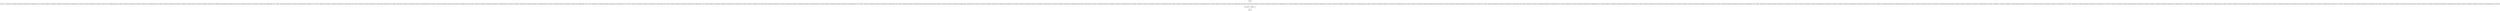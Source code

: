 digraph getNonNullEnvImpl {
node [shape=record];
entry [label="entry - []"];
exit [label="exit - []"];
970137145 [label="970137145 - []"];
372019715 [label="372019715 - []"];
2087736774 [label="2087736774 - [(!CACHE_MODE && !DUPLICATES && SEQUENTIAL && MAX_MEMORY && !ENV_SHARED_CACHE && !ENV_IS_LOCKING), (!DUPLICATES && !MAX_MEMORY && !SEQUENTIAL && ENV_SHARED_CACHE && CACHE_MODE && !ENV_IS_LOCKING), (!DUPLICATES && !MAX_MEMORY && !SEQUENTIAL && CACHE_MODE && !ENV_SHARED_CACHE && ENV_IS_LOCKING), (!CACHE_MODE && !DUPLICATES && !MAX_MEMORY && !SEQUENTIAL && !ENV_SHARED_CACHE && !ENV_IS_LOCKING), (!CACHE_MODE && DUPLICATES && !MAX_MEMORY && !SEQUENTIAL && ENV_SHARED_CACHE && !ENV_IS_LOCKING), (!DUPLICATES && SEQUENTIAL && ENV_SHARED_CACHE && MAX_MEMORY && CACHE_MODE && ENV_IS_LOCKING), (!CACHE_MODE && !DUPLICATES && !MAX_MEMORY && !SEQUENTIAL && ENV_SHARED_CACHE && !ENV_IS_LOCKING), (!CACHE_MODE && DUPLICATES && !SEQUENTIAL && ENV_SHARED_CACHE && MAX_MEMORY && !ENV_IS_LOCKING), (!CACHE_MODE && !DUPLICATES && !MAX_MEMORY && SEQUENTIAL && ENV_SHARED_CACHE && ENV_IS_LOCKING), (DUPLICATES && !MAX_MEMORY && SEQUENTIAL && ENV_SHARED_CACHE && CACHE_MODE && !ENV_IS_LOCKING), (!CACHE_MODE && !DUPLICATES && !MAX_MEMORY && SEQUENTIAL && ENV_SHARED_CACHE && !ENV_IS_LOCKING), (!CACHE_MODE && DUPLICATES && SEQUENTIAL && MAX_MEMORY && !ENV_SHARED_CACHE && ENV_IS_LOCKING), (!CACHE_MODE && DUPLICATES && !SEQUENTIAL && MAX_MEMORY && !ENV_SHARED_CACHE && !ENV_IS_LOCKING), (!DUPLICATES && !SEQUENTIAL && MAX_MEMORY && CACHE_MODE && !ENV_SHARED_CACHE && !ENV_IS_LOCKING), (!CACHE_MODE && DUPLICATES && !MAX_MEMORY && SEQUENTIAL && ENV_SHARED_CACHE && !ENV_IS_LOCKING), (DUPLICATES && !MAX_MEMORY && SEQUENTIAL && CACHE_MODE && !ENV_SHARED_CACHE && !ENV_IS_LOCKING), (!DUPLICATES && !SEQUENTIAL && MAX_MEMORY && CACHE_MODE && !ENV_SHARED_CACHE && ENV_IS_LOCKING), (DUPLICATES && SEQUENTIAL && MAX_MEMORY && CACHE_MODE && !ENV_SHARED_CACHE && !ENV_IS_LOCKING), (DUPLICATES && !MAX_MEMORY && !SEQUENTIAL && ENV_SHARED_CACHE && CACHE_MODE && ENV_IS_LOCKING), (DUPLICATES && !SEQUENTIAL && ENV_SHARED_CACHE && MAX_MEMORY && CACHE_MODE && ENV_IS_LOCKING), (!CACHE_MODE && DUPLICATES && !MAX_MEMORY && SEQUENTIAL && ENV_SHARED_CACHE && ENV_IS_LOCKING), (DUPLICATES && !SEQUENTIAL && MAX_MEMORY && CACHE_MODE && !ENV_SHARED_CACHE && !ENV_IS_LOCKING), (!DUPLICATES && SEQUENTIAL && MAX_MEMORY && CACHE_MODE && !ENV_SHARED_CACHE && !ENV_IS_LOCKING), (DUPLICATES && SEQUENTIAL && ENV_SHARED_CACHE && MAX_MEMORY && CACHE_MODE && !ENV_IS_LOCKING), (!CACHE_MODE && DUPLICATES && SEQUENTIAL && ENV_SHARED_CACHE && MAX_MEMORY && !ENV_IS_LOCKING), (!CACHE_MODE && !DUPLICATES && SEQUENTIAL && ENV_SHARED_CACHE && MAX_MEMORY && !ENV_IS_LOCKING), (!CACHE_MODE && !DUPLICATES && !SEQUENTIAL && MAX_MEMORY && !ENV_SHARED_CACHE && !ENV_IS_LOCKING), (!DUPLICATES && !SEQUENTIAL && ENV_SHARED_CACHE && MAX_MEMORY && CACHE_MODE && !ENV_IS_LOCKING), (!CACHE_MODE && DUPLICATES && !MAX_MEMORY && !SEQUENTIAL && !ENV_SHARED_CACHE && !ENV_IS_LOCKING), (!CACHE_MODE && !DUPLICATES && !MAX_MEMORY && !SEQUENTIAL && !ENV_SHARED_CACHE && ENV_IS_LOCKING), (DUPLICATES && !SEQUENTIAL && MAX_MEMORY && CACHE_MODE && !ENV_SHARED_CACHE && ENV_IS_LOCKING), (!CACHE_MODE && !DUPLICATES && !SEQUENTIAL && ENV_SHARED_CACHE && MAX_MEMORY && ENV_IS_LOCKING), (DUPLICATES && !MAX_MEMORY && !SEQUENTIAL && CACHE_MODE && !ENV_SHARED_CACHE && !ENV_IS_LOCKING), (DUPLICATES && !SEQUENTIAL && ENV_SHARED_CACHE && MAX_MEMORY && CACHE_MODE && !ENV_IS_LOCKING), (!CACHE_MODE && DUPLICATES && !MAX_MEMORY && !SEQUENTIAL && !ENV_SHARED_CACHE && ENV_IS_LOCKING), (!DUPLICATES && !MAX_MEMORY && !SEQUENTIAL && CACHE_MODE && !ENV_SHARED_CACHE && !ENV_IS_LOCKING), (!DUPLICATES && !MAX_MEMORY && !SEQUENTIAL && ENV_SHARED_CACHE && CACHE_MODE && ENV_IS_LOCKING), (DUPLICATES && SEQUENTIAL && ENV_SHARED_CACHE && MAX_MEMORY && CACHE_MODE && ENV_IS_LOCKING), (DUPLICATES && SEQUENTIAL && MAX_MEMORY && CACHE_MODE && !ENV_SHARED_CACHE && ENV_IS_LOCKING), (!CACHE_MODE && DUPLICATES && !MAX_MEMORY && SEQUENTIAL && !ENV_SHARED_CACHE && !ENV_IS_LOCKING), (!CACHE_MODE && !DUPLICATES && !MAX_MEMORY && SEQUENTIAL && !ENV_SHARED_CACHE && !ENV_IS_LOCKING), (DUPLICATES && !MAX_MEMORY && SEQUENTIAL && ENV_SHARED_CACHE && CACHE_MODE && ENV_IS_LOCKING), (!DUPLICATES && SEQUENTIAL && ENV_SHARED_CACHE && MAX_MEMORY && CACHE_MODE && !ENV_IS_LOCKING), (!DUPLICATES && !MAX_MEMORY && SEQUENTIAL && ENV_SHARED_CACHE && CACHE_MODE && ENV_IS_LOCKING), (!CACHE_MODE && DUPLICATES && SEQUENTIAL && MAX_MEMORY && !ENV_SHARED_CACHE && !ENV_IS_LOCKING), (!CACHE_MODE && !DUPLICATES && SEQUENTIAL && MAX_MEMORY && !ENV_SHARED_CACHE && ENV_IS_LOCKING), (!CACHE_MODE && DUPLICATES && !SEQUENTIAL && ENV_SHARED_CACHE && MAX_MEMORY && ENV_IS_LOCKING), (!DUPLICATES && !SEQUENTIAL && ENV_SHARED_CACHE && MAX_MEMORY && CACHE_MODE && ENV_IS_LOCKING), (!DUPLICATES && !MAX_MEMORY && SEQUENTIAL && ENV_SHARED_CACHE && CACHE_MODE && !ENV_IS_LOCKING), (!CACHE_MODE && DUPLICATES && !SEQUENTIAL && MAX_MEMORY && !ENV_SHARED_CACHE && ENV_IS_LOCKING), (!CACHE_MODE && DUPLICATES && !MAX_MEMORY && !SEQUENTIAL && ENV_SHARED_CACHE && ENV_IS_LOCKING), (!CACHE_MODE && !DUPLICATES && !SEQUENTIAL && ENV_SHARED_CACHE && MAX_MEMORY && !ENV_IS_LOCKING), (!CACHE_MODE && !DUPLICATES && !MAX_MEMORY && SEQUENTIAL && !ENV_SHARED_CACHE && ENV_IS_LOCKING), (!DUPLICATES && !MAX_MEMORY && SEQUENTIAL && CACHE_MODE && !ENV_SHARED_CACHE && !ENV_IS_LOCKING), (!CACHE_MODE && !DUPLICATES && SEQUENTIAL && ENV_SHARED_CACHE && MAX_MEMORY && ENV_IS_LOCKING), (DUPLICATES && !MAX_MEMORY && !SEQUENTIAL && CACHE_MODE && !ENV_SHARED_CACHE && ENV_IS_LOCKING), (DUPLICATES && !MAX_MEMORY && SEQUENTIAL && CACHE_MODE && !ENV_SHARED_CACHE && ENV_IS_LOCKING), (!DUPLICATES && SEQUENTIAL && MAX_MEMORY && CACHE_MODE && !ENV_SHARED_CACHE && ENV_IS_LOCKING), (!CACHE_MODE && DUPLICATES && SEQUENTIAL && ENV_SHARED_CACHE && MAX_MEMORY && ENV_IS_LOCKING), (DUPLICATES && !MAX_MEMORY && !SEQUENTIAL && ENV_SHARED_CACHE && CACHE_MODE && !ENV_IS_LOCKING), (!CACHE_MODE && DUPLICATES && !MAX_MEMORY && SEQUENTIAL && !ENV_SHARED_CACHE && ENV_IS_LOCKING), (!CACHE_MODE && !DUPLICATES && !SEQUENTIAL && MAX_MEMORY && !ENV_SHARED_CACHE && ENV_IS_LOCKING), (!CACHE_MODE && !DUPLICATES && !MAX_MEMORY && !SEQUENTIAL && ENV_SHARED_CACHE && ENV_IS_LOCKING), (!DUPLICATES && !MAX_MEMORY && SEQUENTIAL && CACHE_MODE && !ENV_SHARED_CACHE && ENV_IS_LOCKING)]"];
entry;
exit;
entry -> 2087736774;
970137145 -> exit;
372019715 -> exit;
2087736774 -> 970137145;
2087736774 -> 372019715;
}
